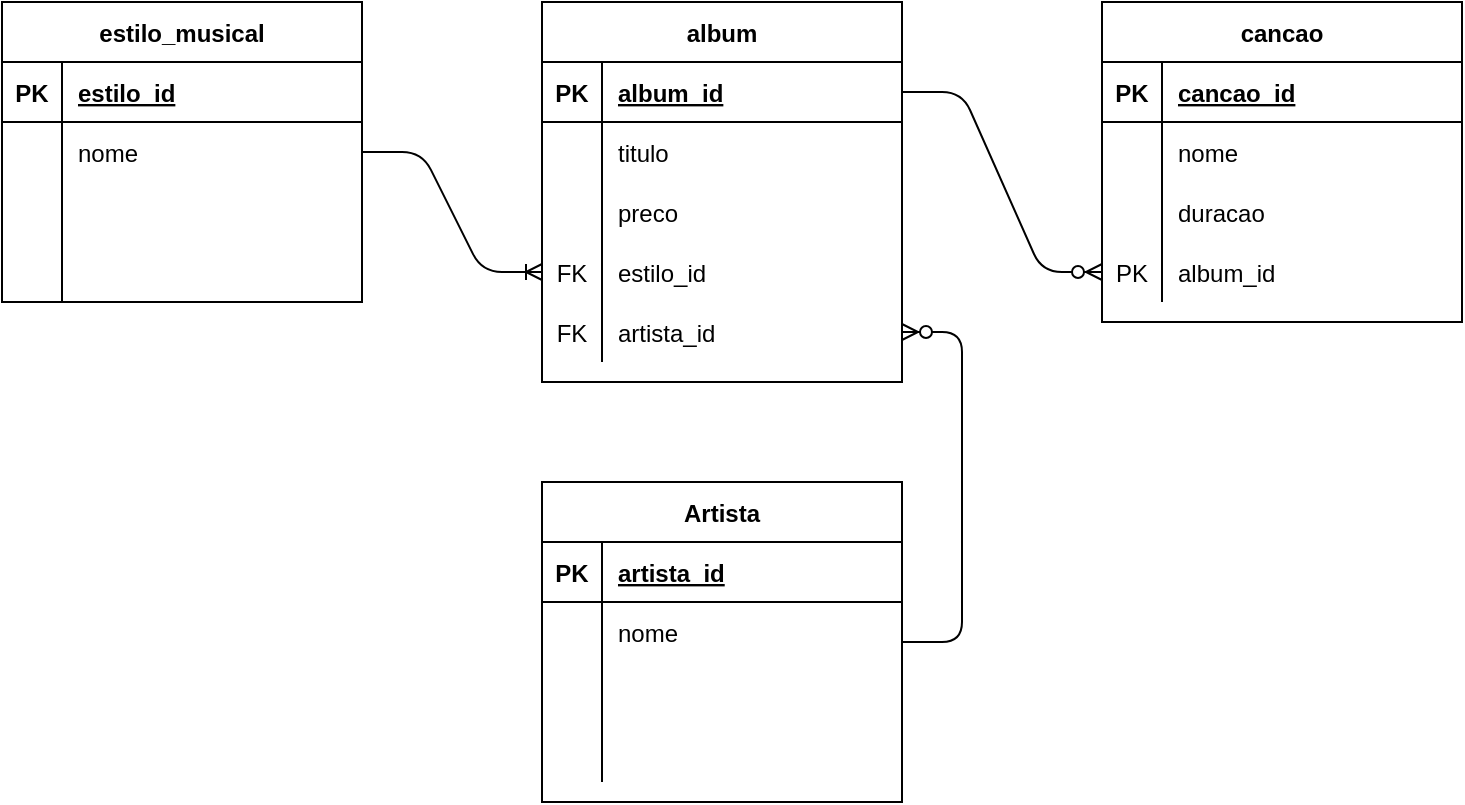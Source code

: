 <mxfile version="13.6.3" type="device"><diagram id="CORe_6qP1gStUpuMAW0P" name="Page-1"><mxGraphModel dx="868" dy="462" grid="1" gridSize="10" guides="1" tooltips="1" connect="1" arrows="1" fold="1" page="1" pageScale="1" pageWidth="827" pageHeight="1169" math="0" shadow="0"><root><mxCell id="0"/><mxCell id="1" parent="0"/><mxCell id="idwJnjUL0OMETh8Tnes8-4" value="album" style="shape=table;startSize=30;container=1;collapsible=1;childLayout=tableLayout;fixedRows=1;rowLines=0;fontStyle=1;align=center;resizeLast=1;" vertex="1" parent="1"><mxGeometry x="340" y="40" width="180" height="190" as="geometry"/></mxCell><mxCell id="idwJnjUL0OMETh8Tnes8-5" value="" style="shape=partialRectangle;collapsible=0;dropTarget=0;pointerEvents=0;fillColor=none;top=0;left=0;bottom=1;right=0;points=[[0,0.5],[1,0.5]];portConstraint=eastwest;" vertex="1" parent="idwJnjUL0OMETh8Tnes8-4"><mxGeometry y="30" width="180" height="30" as="geometry"/></mxCell><mxCell id="idwJnjUL0OMETh8Tnes8-6" value="PK" style="shape=partialRectangle;connectable=0;fillColor=none;top=0;left=0;bottom=0;right=0;fontStyle=1;overflow=hidden;" vertex="1" parent="idwJnjUL0OMETh8Tnes8-5"><mxGeometry width="30" height="30" as="geometry"/></mxCell><mxCell id="idwJnjUL0OMETh8Tnes8-7" value="album_id" style="shape=partialRectangle;connectable=0;fillColor=none;top=0;left=0;bottom=0;right=0;align=left;spacingLeft=6;fontStyle=5;overflow=hidden;" vertex="1" parent="idwJnjUL0OMETh8Tnes8-5"><mxGeometry x="30" width="150" height="30" as="geometry"/></mxCell><mxCell id="idwJnjUL0OMETh8Tnes8-8" value="" style="shape=partialRectangle;collapsible=0;dropTarget=0;pointerEvents=0;fillColor=none;top=0;left=0;bottom=0;right=0;points=[[0,0.5],[1,0.5]];portConstraint=eastwest;" vertex="1" parent="idwJnjUL0OMETh8Tnes8-4"><mxGeometry y="60" width="180" height="30" as="geometry"/></mxCell><mxCell id="idwJnjUL0OMETh8Tnes8-9" value="" style="shape=partialRectangle;connectable=0;fillColor=none;top=0;left=0;bottom=0;right=0;editable=1;overflow=hidden;" vertex="1" parent="idwJnjUL0OMETh8Tnes8-8"><mxGeometry width="30" height="30" as="geometry"/></mxCell><mxCell id="idwJnjUL0OMETh8Tnes8-10" value="titulo" style="shape=partialRectangle;connectable=0;fillColor=none;top=0;left=0;bottom=0;right=0;align=left;spacingLeft=6;overflow=hidden;" vertex="1" parent="idwJnjUL0OMETh8Tnes8-8"><mxGeometry x="30" width="150" height="30" as="geometry"/></mxCell><mxCell id="idwJnjUL0OMETh8Tnes8-11" value="" style="shape=partialRectangle;collapsible=0;dropTarget=0;pointerEvents=0;fillColor=none;top=0;left=0;bottom=0;right=0;points=[[0,0.5],[1,0.5]];portConstraint=eastwest;" vertex="1" parent="idwJnjUL0OMETh8Tnes8-4"><mxGeometry y="90" width="180" height="30" as="geometry"/></mxCell><mxCell id="idwJnjUL0OMETh8Tnes8-12" value="" style="shape=partialRectangle;connectable=0;fillColor=none;top=0;left=0;bottom=0;right=0;editable=1;overflow=hidden;" vertex="1" parent="idwJnjUL0OMETh8Tnes8-11"><mxGeometry width="30" height="30" as="geometry"/></mxCell><mxCell id="idwJnjUL0OMETh8Tnes8-13" value="preco" style="shape=partialRectangle;connectable=0;fillColor=none;top=0;left=0;bottom=0;right=0;align=left;spacingLeft=6;overflow=hidden;" vertex="1" parent="idwJnjUL0OMETh8Tnes8-11"><mxGeometry x="30" width="150" height="30" as="geometry"/></mxCell><mxCell id="idwJnjUL0OMETh8Tnes8-14" value="" style="shape=partialRectangle;collapsible=0;dropTarget=0;pointerEvents=0;fillColor=none;top=0;left=0;bottom=0;right=0;points=[[0,0.5],[1,0.5]];portConstraint=eastwest;" vertex="1" parent="idwJnjUL0OMETh8Tnes8-4"><mxGeometry y="120" width="180" height="30" as="geometry"/></mxCell><mxCell id="idwJnjUL0OMETh8Tnes8-15" value="FK" style="shape=partialRectangle;connectable=0;fillColor=none;top=0;left=0;bottom=0;right=0;editable=1;overflow=hidden;" vertex="1" parent="idwJnjUL0OMETh8Tnes8-14"><mxGeometry width="30" height="30" as="geometry"/></mxCell><mxCell id="idwJnjUL0OMETh8Tnes8-16" value="estilo_id" style="shape=partialRectangle;connectable=0;fillColor=none;top=0;left=0;bottom=0;right=0;align=left;spacingLeft=6;overflow=hidden;" vertex="1" parent="idwJnjUL0OMETh8Tnes8-14"><mxGeometry x="30" width="150" height="30" as="geometry"/></mxCell><mxCell id="idwJnjUL0OMETh8Tnes8-33" value="" style="shape=partialRectangle;collapsible=0;dropTarget=0;pointerEvents=0;fillColor=none;top=0;left=0;bottom=0;right=0;points=[[0,0.5],[1,0.5]];portConstraint=eastwest;" vertex="1" parent="idwJnjUL0OMETh8Tnes8-4"><mxGeometry y="150" width="180" height="30" as="geometry"/></mxCell><mxCell id="idwJnjUL0OMETh8Tnes8-34" value="FK" style="shape=partialRectangle;connectable=0;fillColor=none;top=0;left=0;bottom=0;right=0;editable=1;overflow=hidden;" vertex="1" parent="idwJnjUL0OMETh8Tnes8-33"><mxGeometry width="30" height="30" as="geometry"/></mxCell><mxCell id="idwJnjUL0OMETh8Tnes8-35" value="artista_id" style="shape=partialRectangle;connectable=0;fillColor=none;top=0;left=0;bottom=0;right=0;align=left;spacingLeft=6;overflow=hidden;" vertex="1" parent="idwJnjUL0OMETh8Tnes8-33"><mxGeometry x="30" width="150" height="30" as="geometry"/></mxCell><mxCell id="idwJnjUL0OMETh8Tnes8-36" value="estilo_musical" style="shape=table;startSize=30;container=1;collapsible=1;childLayout=tableLayout;fixedRows=1;rowLines=0;fontStyle=1;align=center;resizeLast=1;" vertex="1" parent="1"><mxGeometry x="70" y="40" width="180" height="150" as="geometry"/></mxCell><mxCell id="idwJnjUL0OMETh8Tnes8-37" value="" style="shape=partialRectangle;collapsible=0;dropTarget=0;pointerEvents=0;fillColor=none;top=0;left=0;bottom=1;right=0;points=[[0,0.5],[1,0.5]];portConstraint=eastwest;" vertex="1" parent="idwJnjUL0OMETh8Tnes8-36"><mxGeometry y="30" width="180" height="30" as="geometry"/></mxCell><mxCell id="idwJnjUL0OMETh8Tnes8-38" value="PK" style="shape=partialRectangle;connectable=0;fillColor=none;top=0;left=0;bottom=0;right=0;fontStyle=1;overflow=hidden;" vertex="1" parent="idwJnjUL0OMETh8Tnes8-37"><mxGeometry width="30" height="30" as="geometry"/></mxCell><mxCell id="idwJnjUL0OMETh8Tnes8-39" value="estilo_id" style="shape=partialRectangle;connectable=0;fillColor=none;top=0;left=0;bottom=0;right=0;align=left;spacingLeft=6;fontStyle=5;overflow=hidden;" vertex="1" parent="idwJnjUL0OMETh8Tnes8-37"><mxGeometry x="30" width="150" height="30" as="geometry"/></mxCell><mxCell id="idwJnjUL0OMETh8Tnes8-40" value="" style="shape=partialRectangle;collapsible=0;dropTarget=0;pointerEvents=0;fillColor=none;top=0;left=0;bottom=0;right=0;points=[[0,0.5],[1,0.5]];portConstraint=eastwest;" vertex="1" parent="idwJnjUL0OMETh8Tnes8-36"><mxGeometry y="60" width="180" height="30" as="geometry"/></mxCell><mxCell id="idwJnjUL0OMETh8Tnes8-41" value="" style="shape=partialRectangle;connectable=0;fillColor=none;top=0;left=0;bottom=0;right=0;editable=1;overflow=hidden;" vertex="1" parent="idwJnjUL0OMETh8Tnes8-40"><mxGeometry width="30" height="30" as="geometry"/></mxCell><mxCell id="idwJnjUL0OMETh8Tnes8-42" value="nome" style="shape=partialRectangle;connectable=0;fillColor=none;top=0;left=0;bottom=0;right=0;align=left;spacingLeft=6;overflow=hidden;" vertex="1" parent="idwJnjUL0OMETh8Tnes8-40"><mxGeometry x="30" width="150" height="30" as="geometry"/></mxCell><mxCell id="idwJnjUL0OMETh8Tnes8-43" value="" style="shape=partialRectangle;collapsible=0;dropTarget=0;pointerEvents=0;fillColor=none;top=0;left=0;bottom=0;right=0;points=[[0,0.5],[1,0.5]];portConstraint=eastwest;" vertex="1" parent="idwJnjUL0OMETh8Tnes8-36"><mxGeometry y="90" width="180" height="30" as="geometry"/></mxCell><mxCell id="idwJnjUL0OMETh8Tnes8-44" value="" style="shape=partialRectangle;connectable=0;fillColor=none;top=0;left=0;bottom=0;right=0;editable=1;overflow=hidden;" vertex="1" parent="idwJnjUL0OMETh8Tnes8-43"><mxGeometry width="30" height="30" as="geometry"/></mxCell><mxCell id="idwJnjUL0OMETh8Tnes8-45" value="" style="shape=partialRectangle;connectable=0;fillColor=none;top=0;left=0;bottom=0;right=0;align=left;spacingLeft=6;overflow=hidden;" vertex="1" parent="idwJnjUL0OMETh8Tnes8-43"><mxGeometry x="30" width="150" height="30" as="geometry"/></mxCell><mxCell id="idwJnjUL0OMETh8Tnes8-46" value="" style="shape=partialRectangle;collapsible=0;dropTarget=0;pointerEvents=0;fillColor=none;top=0;left=0;bottom=0;right=0;points=[[0,0.5],[1,0.5]];portConstraint=eastwest;" vertex="1" parent="idwJnjUL0OMETh8Tnes8-36"><mxGeometry y="120" width="180" height="30" as="geometry"/></mxCell><mxCell id="idwJnjUL0OMETh8Tnes8-47" value="" style="shape=partialRectangle;connectable=0;fillColor=none;top=0;left=0;bottom=0;right=0;editable=1;overflow=hidden;" vertex="1" parent="idwJnjUL0OMETh8Tnes8-46"><mxGeometry width="30" height="30" as="geometry"/></mxCell><mxCell id="idwJnjUL0OMETh8Tnes8-48" value="" style="shape=partialRectangle;connectable=0;fillColor=none;top=0;left=0;bottom=0;right=0;align=left;spacingLeft=6;overflow=hidden;" vertex="1" parent="idwJnjUL0OMETh8Tnes8-46"><mxGeometry x="30" width="150" height="30" as="geometry"/></mxCell><mxCell id="idwJnjUL0OMETh8Tnes8-49" value="cancao" style="shape=table;startSize=30;container=1;collapsible=1;childLayout=tableLayout;fixedRows=1;rowLines=0;fontStyle=1;align=center;resizeLast=1;" vertex="1" parent="1"><mxGeometry x="620" y="40" width="180" height="160" as="geometry"/></mxCell><mxCell id="idwJnjUL0OMETh8Tnes8-50" value="" style="shape=partialRectangle;collapsible=0;dropTarget=0;pointerEvents=0;fillColor=none;top=0;left=0;bottom=1;right=0;points=[[0,0.5],[1,0.5]];portConstraint=eastwest;" vertex="1" parent="idwJnjUL0OMETh8Tnes8-49"><mxGeometry y="30" width="180" height="30" as="geometry"/></mxCell><mxCell id="idwJnjUL0OMETh8Tnes8-51" value="PK" style="shape=partialRectangle;connectable=0;fillColor=none;top=0;left=0;bottom=0;right=0;fontStyle=1;overflow=hidden;" vertex="1" parent="idwJnjUL0OMETh8Tnes8-50"><mxGeometry width="30" height="30" as="geometry"/></mxCell><mxCell id="idwJnjUL0OMETh8Tnes8-52" value="cancao_id" style="shape=partialRectangle;connectable=0;fillColor=none;top=0;left=0;bottom=0;right=0;align=left;spacingLeft=6;fontStyle=5;overflow=hidden;" vertex="1" parent="idwJnjUL0OMETh8Tnes8-50"><mxGeometry x="30" width="150" height="30" as="geometry"/></mxCell><mxCell id="idwJnjUL0OMETh8Tnes8-53" value="" style="shape=partialRectangle;collapsible=0;dropTarget=0;pointerEvents=0;fillColor=none;top=0;left=0;bottom=0;right=0;points=[[0,0.5],[1,0.5]];portConstraint=eastwest;" vertex="1" parent="idwJnjUL0OMETh8Tnes8-49"><mxGeometry y="60" width="180" height="30" as="geometry"/></mxCell><mxCell id="idwJnjUL0OMETh8Tnes8-54" value="" style="shape=partialRectangle;connectable=0;fillColor=none;top=0;left=0;bottom=0;right=0;editable=1;overflow=hidden;" vertex="1" parent="idwJnjUL0OMETh8Tnes8-53"><mxGeometry width="30" height="30" as="geometry"/></mxCell><mxCell id="idwJnjUL0OMETh8Tnes8-55" value="nome" style="shape=partialRectangle;connectable=0;fillColor=none;top=0;left=0;bottom=0;right=0;align=left;spacingLeft=6;overflow=hidden;" vertex="1" parent="idwJnjUL0OMETh8Tnes8-53"><mxGeometry x="30" width="150" height="30" as="geometry"/></mxCell><mxCell id="idwJnjUL0OMETh8Tnes8-56" value="" style="shape=partialRectangle;collapsible=0;dropTarget=0;pointerEvents=0;fillColor=none;top=0;left=0;bottom=0;right=0;points=[[0,0.5],[1,0.5]];portConstraint=eastwest;" vertex="1" parent="idwJnjUL0OMETh8Tnes8-49"><mxGeometry y="90" width="180" height="30" as="geometry"/></mxCell><mxCell id="idwJnjUL0OMETh8Tnes8-57" value="" style="shape=partialRectangle;connectable=0;fillColor=none;top=0;left=0;bottom=0;right=0;editable=1;overflow=hidden;" vertex="1" parent="idwJnjUL0OMETh8Tnes8-56"><mxGeometry width="30" height="30" as="geometry"/></mxCell><mxCell id="idwJnjUL0OMETh8Tnes8-58" value="duracao" style="shape=partialRectangle;connectable=0;fillColor=none;top=0;left=0;bottom=0;right=0;align=left;spacingLeft=6;overflow=hidden;" vertex="1" parent="idwJnjUL0OMETh8Tnes8-56"><mxGeometry x="30" width="150" height="30" as="geometry"/></mxCell><mxCell id="idwJnjUL0OMETh8Tnes8-59" value="" style="shape=partialRectangle;collapsible=0;dropTarget=0;pointerEvents=0;fillColor=none;top=0;left=0;bottom=0;right=0;points=[[0,0.5],[1,0.5]];portConstraint=eastwest;" vertex="1" parent="idwJnjUL0OMETh8Tnes8-49"><mxGeometry y="120" width="180" height="30" as="geometry"/></mxCell><mxCell id="idwJnjUL0OMETh8Tnes8-60" value="PK" style="shape=partialRectangle;connectable=0;fillColor=none;top=0;left=0;bottom=0;right=0;editable=1;overflow=hidden;" vertex="1" parent="idwJnjUL0OMETh8Tnes8-59"><mxGeometry width="30" height="30" as="geometry"/></mxCell><mxCell id="idwJnjUL0OMETh8Tnes8-61" value="album_id" style="shape=partialRectangle;connectable=0;fillColor=none;top=0;left=0;bottom=0;right=0;align=left;spacingLeft=6;overflow=hidden;" vertex="1" parent="idwJnjUL0OMETh8Tnes8-59"><mxGeometry x="30" width="150" height="30" as="geometry"/></mxCell><mxCell id="idwJnjUL0OMETh8Tnes8-62" value="Artista" style="shape=table;startSize=30;container=1;collapsible=1;childLayout=tableLayout;fixedRows=1;rowLines=0;fontStyle=1;align=center;resizeLast=1;" vertex="1" parent="1"><mxGeometry x="340" y="280" width="180" height="160" as="geometry"/></mxCell><mxCell id="idwJnjUL0OMETh8Tnes8-63" value="" style="shape=partialRectangle;collapsible=0;dropTarget=0;pointerEvents=0;fillColor=none;top=0;left=0;bottom=1;right=0;points=[[0,0.5],[1,0.5]];portConstraint=eastwest;" vertex="1" parent="idwJnjUL0OMETh8Tnes8-62"><mxGeometry y="30" width="180" height="30" as="geometry"/></mxCell><mxCell id="idwJnjUL0OMETh8Tnes8-64" value="PK" style="shape=partialRectangle;connectable=0;fillColor=none;top=0;left=0;bottom=0;right=0;fontStyle=1;overflow=hidden;" vertex="1" parent="idwJnjUL0OMETh8Tnes8-63"><mxGeometry width="30" height="30" as="geometry"/></mxCell><mxCell id="idwJnjUL0OMETh8Tnes8-65" value="artista_id" style="shape=partialRectangle;connectable=0;fillColor=none;top=0;left=0;bottom=0;right=0;align=left;spacingLeft=6;fontStyle=5;overflow=hidden;" vertex="1" parent="idwJnjUL0OMETh8Tnes8-63"><mxGeometry x="30" width="150" height="30" as="geometry"/></mxCell><mxCell id="idwJnjUL0OMETh8Tnes8-66" value="" style="shape=partialRectangle;collapsible=0;dropTarget=0;pointerEvents=0;fillColor=none;top=0;left=0;bottom=0;right=0;points=[[0,0.5],[1,0.5]];portConstraint=eastwest;" vertex="1" parent="idwJnjUL0OMETh8Tnes8-62"><mxGeometry y="60" width="180" height="30" as="geometry"/></mxCell><mxCell id="idwJnjUL0OMETh8Tnes8-67" value="" style="shape=partialRectangle;connectable=0;fillColor=none;top=0;left=0;bottom=0;right=0;editable=1;overflow=hidden;" vertex="1" parent="idwJnjUL0OMETh8Tnes8-66"><mxGeometry width="30" height="30" as="geometry"/></mxCell><mxCell id="idwJnjUL0OMETh8Tnes8-68" value="nome" style="shape=partialRectangle;connectable=0;fillColor=none;top=0;left=0;bottom=0;right=0;align=left;spacingLeft=6;overflow=hidden;" vertex="1" parent="idwJnjUL0OMETh8Tnes8-66"><mxGeometry x="30" width="150" height="30" as="geometry"/></mxCell><mxCell id="idwJnjUL0OMETh8Tnes8-69" value="" style="shape=partialRectangle;collapsible=0;dropTarget=0;pointerEvents=0;fillColor=none;top=0;left=0;bottom=0;right=0;points=[[0,0.5],[1,0.5]];portConstraint=eastwest;" vertex="1" parent="idwJnjUL0OMETh8Tnes8-62"><mxGeometry y="90" width="180" height="30" as="geometry"/></mxCell><mxCell id="idwJnjUL0OMETh8Tnes8-70" value="" style="shape=partialRectangle;connectable=0;fillColor=none;top=0;left=0;bottom=0;right=0;editable=1;overflow=hidden;" vertex="1" parent="idwJnjUL0OMETh8Tnes8-69"><mxGeometry width="30" height="30" as="geometry"/></mxCell><mxCell id="idwJnjUL0OMETh8Tnes8-71" value="" style="shape=partialRectangle;connectable=0;fillColor=none;top=0;left=0;bottom=0;right=0;align=left;spacingLeft=6;overflow=hidden;" vertex="1" parent="idwJnjUL0OMETh8Tnes8-69"><mxGeometry x="30" width="150" height="30" as="geometry"/></mxCell><mxCell id="idwJnjUL0OMETh8Tnes8-72" value="" style="shape=partialRectangle;collapsible=0;dropTarget=0;pointerEvents=0;fillColor=none;top=0;left=0;bottom=0;right=0;points=[[0,0.5],[1,0.5]];portConstraint=eastwest;" vertex="1" parent="idwJnjUL0OMETh8Tnes8-62"><mxGeometry y="120" width="180" height="30" as="geometry"/></mxCell><mxCell id="idwJnjUL0OMETh8Tnes8-73" value="" style="shape=partialRectangle;connectable=0;fillColor=none;top=0;left=0;bottom=0;right=0;editable=1;overflow=hidden;" vertex="1" parent="idwJnjUL0OMETh8Tnes8-72"><mxGeometry width="30" height="30" as="geometry"/></mxCell><mxCell id="idwJnjUL0OMETh8Tnes8-74" value="" style="shape=partialRectangle;connectable=0;fillColor=none;top=0;left=0;bottom=0;right=0;align=left;spacingLeft=6;overflow=hidden;" vertex="1" parent="idwJnjUL0OMETh8Tnes8-72"><mxGeometry x="30" width="150" height="30" as="geometry"/></mxCell><mxCell id="idwJnjUL0OMETh8Tnes8-75" value="" style="edgeStyle=entityRelationEdgeStyle;fontSize=12;html=1;endArrow=ERoneToMany;entryX=0;entryY=0.5;entryDx=0;entryDy=0;" edge="1" parent="1" source="idwJnjUL0OMETh8Tnes8-36" target="idwJnjUL0OMETh8Tnes8-14"><mxGeometry width="100" height="100" relative="1" as="geometry"><mxPoint x="360" y="290" as="sourcePoint"/><mxPoint x="330" y="170" as="targetPoint"/></mxGeometry></mxCell><mxCell id="idwJnjUL0OMETh8Tnes8-76" value="" style="edgeStyle=entityRelationEdgeStyle;fontSize=12;html=1;endArrow=ERzeroToMany;endFill=1;" edge="1" parent="1" source="idwJnjUL0OMETh8Tnes8-62" target="idwJnjUL0OMETh8Tnes8-33"><mxGeometry width="100" height="100" relative="1" as="geometry"><mxPoint x="360" y="290" as="sourcePoint"/><mxPoint x="460" y="190" as="targetPoint"/></mxGeometry></mxCell><mxCell id="idwJnjUL0OMETh8Tnes8-77" value="" style="edgeStyle=entityRelationEdgeStyle;fontSize=12;html=1;endArrow=ERzeroToMany;endFill=1;exitX=1;exitY=0.5;exitDx=0;exitDy=0;entryX=0;entryY=0.5;entryDx=0;entryDy=0;" edge="1" parent="1" source="idwJnjUL0OMETh8Tnes8-5" target="idwJnjUL0OMETh8Tnes8-59"><mxGeometry width="100" height="100" relative="1" as="geometry"><mxPoint x="360" y="290" as="sourcePoint"/><mxPoint x="460" y="190" as="targetPoint"/></mxGeometry></mxCell></root></mxGraphModel></diagram></mxfile>